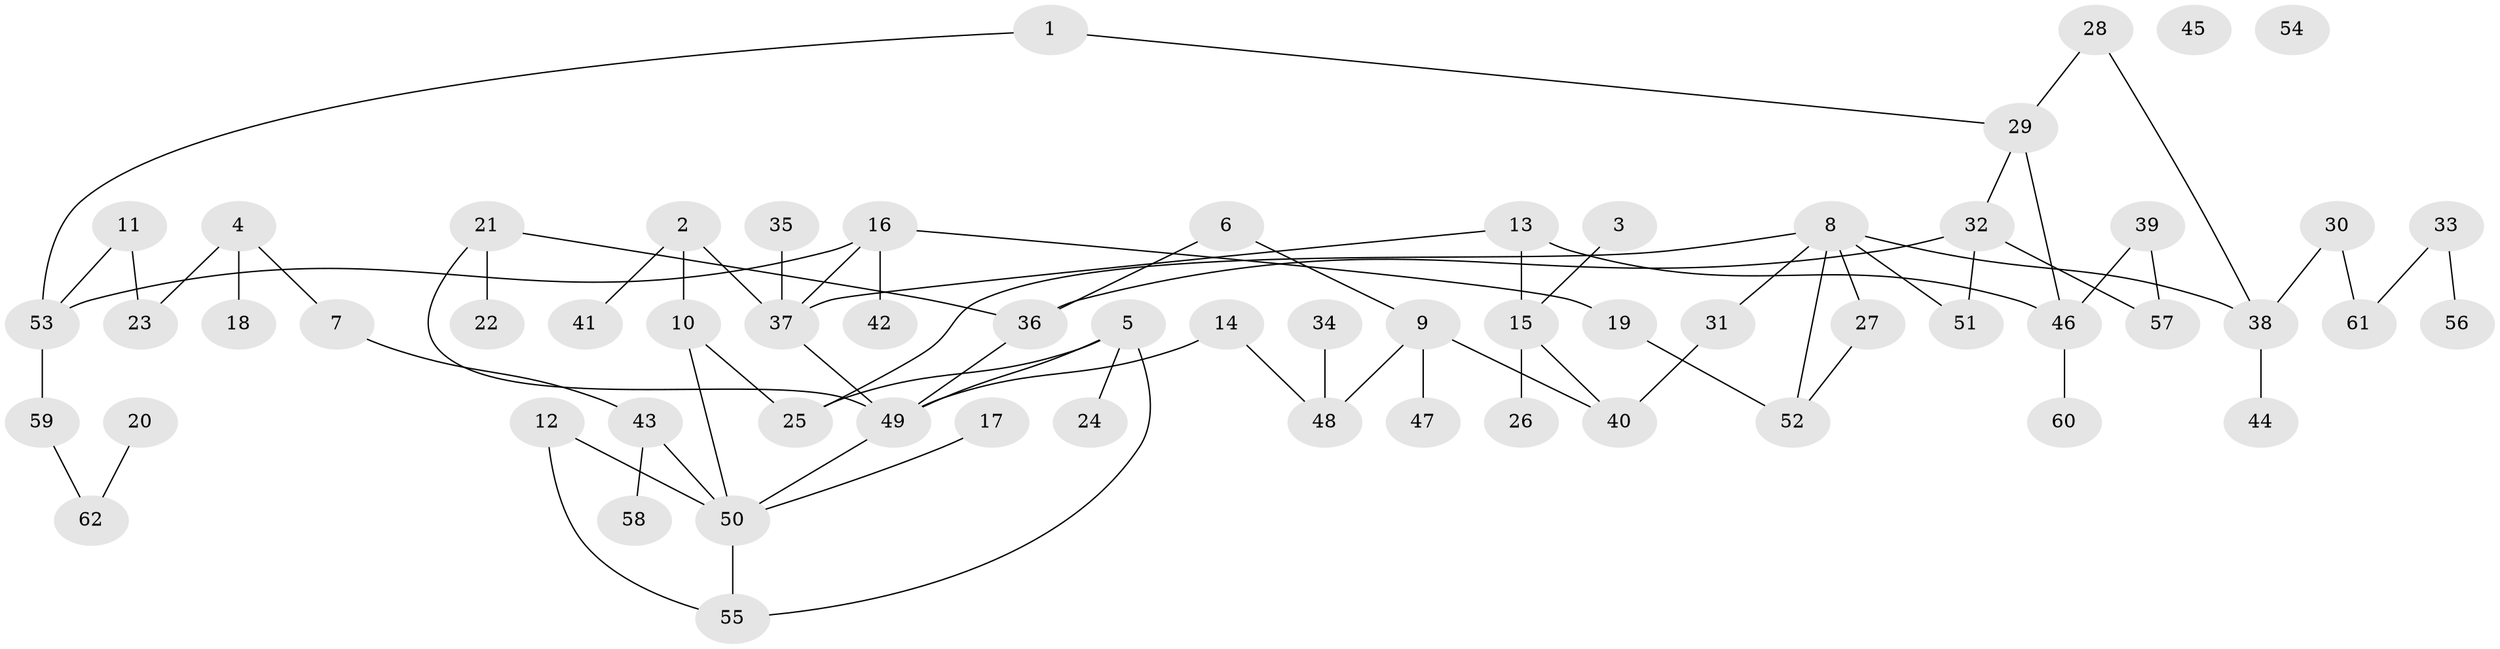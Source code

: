 // Generated by graph-tools (version 1.1) at 2025/25/03/09/25 03:25:18]
// undirected, 62 vertices, 75 edges
graph export_dot {
graph [start="1"]
  node [color=gray90,style=filled];
  1;
  2;
  3;
  4;
  5;
  6;
  7;
  8;
  9;
  10;
  11;
  12;
  13;
  14;
  15;
  16;
  17;
  18;
  19;
  20;
  21;
  22;
  23;
  24;
  25;
  26;
  27;
  28;
  29;
  30;
  31;
  32;
  33;
  34;
  35;
  36;
  37;
  38;
  39;
  40;
  41;
  42;
  43;
  44;
  45;
  46;
  47;
  48;
  49;
  50;
  51;
  52;
  53;
  54;
  55;
  56;
  57;
  58;
  59;
  60;
  61;
  62;
  1 -- 29;
  1 -- 53;
  2 -- 10;
  2 -- 37;
  2 -- 41;
  3 -- 15;
  4 -- 7;
  4 -- 18;
  4 -- 23;
  5 -- 24;
  5 -- 25;
  5 -- 49;
  5 -- 55;
  6 -- 9;
  6 -- 36;
  7 -- 43;
  8 -- 25;
  8 -- 27;
  8 -- 31;
  8 -- 38;
  8 -- 51;
  8 -- 52;
  9 -- 40;
  9 -- 47;
  9 -- 48;
  10 -- 25;
  10 -- 50;
  11 -- 23;
  11 -- 53;
  12 -- 50;
  12 -- 55;
  13 -- 15;
  13 -- 37;
  13 -- 46;
  14 -- 48;
  14 -- 49;
  15 -- 26;
  15 -- 40;
  16 -- 19;
  16 -- 37;
  16 -- 42;
  16 -- 53;
  17 -- 50;
  19 -- 52;
  20 -- 62;
  21 -- 22;
  21 -- 36;
  21 -- 49;
  27 -- 52;
  28 -- 29;
  28 -- 38;
  29 -- 32;
  29 -- 46;
  30 -- 38;
  30 -- 61;
  31 -- 40;
  32 -- 36;
  32 -- 51;
  32 -- 57;
  33 -- 56;
  33 -- 61;
  34 -- 48;
  35 -- 37;
  36 -- 49;
  37 -- 49;
  38 -- 44;
  39 -- 46;
  39 -- 57;
  43 -- 50;
  43 -- 58;
  46 -- 60;
  49 -- 50;
  50 -- 55;
  53 -- 59;
  59 -- 62;
}
